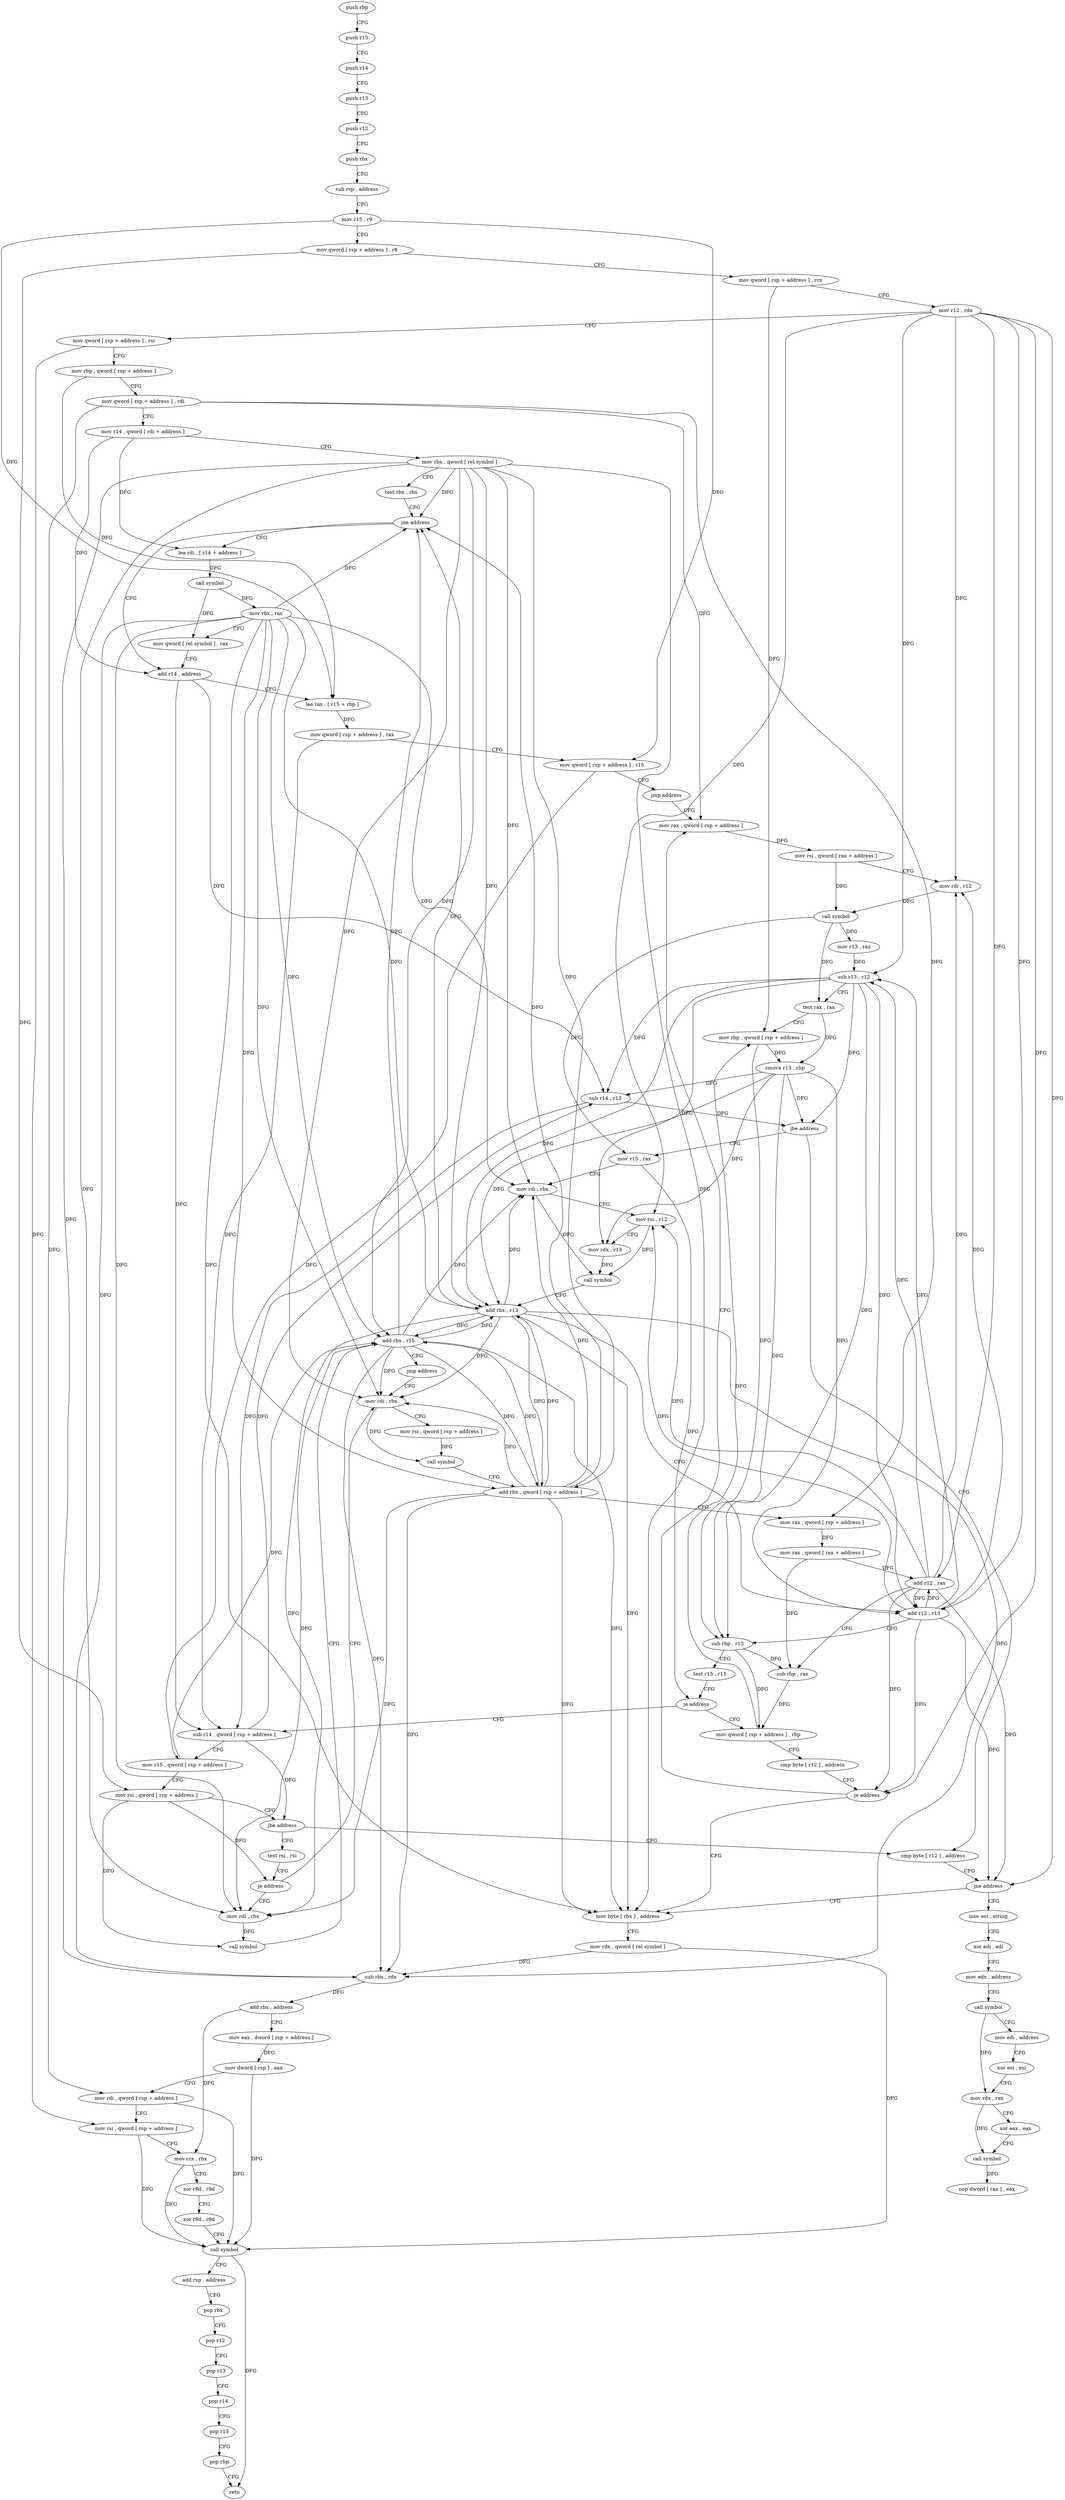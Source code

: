 digraph "func" {
"4254112" [label = "push rbp" ]
"4254113" [label = "push r15" ]
"4254115" [label = "push r14" ]
"4254117" [label = "push r13" ]
"4254119" [label = "push r12" ]
"4254121" [label = "push rbx" ]
"4254122" [label = "sub rsp , address" ]
"4254126" [label = "mov r15 , r9" ]
"4254129" [label = "mov qword [ rsp + address ] , r8" ]
"4254134" [label = "mov qword [ rsp + address ] , rcx" ]
"4254139" [label = "mov r12 , rdx" ]
"4254142" [label = "mov qword [ rsp + address ] , rsi" ]
"4254147" [label = "mov rbp , qword [ rsp + address ]" ]
"4254152" [label = "mov qword [ rsp + address ] , rdi" ]
"4254157" [label = "mov r14 , qword [ rdi + address ]" ]
"4254161" [label = "mov rbx , qword [ rel symbol ]" ]
"4254168" [label = "test rbx , rbx" ]
"4254171" [label = "jne address" ]
"4254192" [label = "add r14 , address" ]
"4254173" [label = "lea rdi , [ r14 + address ]" ]
"4254196" [label = "lea rax , [ r15 + rbp ]" ]
"4254200" [label = "mov qword [ rsp + address ] , rax" ]
"4254205" [label = "mov qword [ rsp + address ] , r15" ]
"4254210" [label = "jmp address" ]
"4254269" [label = "mov rax , qword [ rsp + address ]" ]
"4254177" [label = "call symbol" ]
"4254182" [label = "mov rbx , rax" ]
"4254185" [label = "mov qword [ rel symbol ] , rax" ]
"4254274" [label = "mov rsi , qword [ rax + address ]" ]
"4254278" [label = "mov rdi , r12" ]
"4254281" [label = "call symbol" ]
"4254286" [label = "mov r13 , rax" ]
"4254289" [label = "sub r13 , r12" ]
"4254292" [label = "test rax , rax" ]
"4254295" [label = "mov rbp , qword [ rsp + address ]" ]
"4254300" [label = "cmove r13 , rbp" ]
"4254304" [label = "sub r14 , r13" ]
"4254307" [label = "jbe address" ]
"4254382" [label = "cmp byte [ r12 ] , address" ]
"4254309" [label = "mov r15 , rax" ]
"4254387" [label = "jne address" ]
"4254455" [label = "mov esi , string" ]
"4254389" [label = "mov byte [ rbx ] , address" ]
"4254312" [label = "mov rdi , rbx" ]
"4254315" [label = "mov rsi , r12" ]
"4254318" [label = "mov rdx , r13" ]
"4254321" [label = "call symbol" ]
"4254326" [label = "add rbx , r13" ]
"4254329" [label = "add r12 , r13" ]
"4254332" [label = "sub rbp , r13" ]
"4254335" [label = "test r15 , r15" ]
"4254338" [label = "je address" ]
"4254257" [label = "mov qword [ rsp + address ] , rbp" ]
"4254340" [label = "sub r14 , qword [ rsp + address ]" ]
"4254460" [label = "xor edi , edi" ]
"4254462" [label = "mov edx , address" ]
"4254467" [label = "call symbol" ]
"4254472" [label = "mov edi , address" ]
"4254477" [label = "xor esi , esi" ]
"4254479" [label = "mov rdx , rax" ]
"4254482" [label = "xor eax , eax" ]
"4254484" [label = "call symbol" ]
"4254489" [label = "nop dword [ rax ] , eax" ]
"4254392" [label = "mov rdx , qword [ rel symbol ]" ]
"4254399" [label = "sub rbx , rdx" ]
"4254402" [label = "add rbx , address" ]
"4254406" [label = "mov eax , dword [ rsp + address ]" ]
"4254413" [label = "mov dword [ rsp ] , eax" ]
"4254416" [label = "mov rdi , qword [ rsp + address ]" ]
"4254421" [label = "mov rsi , qword [ rsp + address ]" ]
"4254426" [label = "mov rcx , rbx" ]
"4254429" [label = "xor r8d , r8d" ]
"4254432" [label = "xor r9d , r9d" ]
"4254435" [label = "call symbol" ]
"4254440" [label = "add rsp , address" ]
"4254444" [label = "pop rbx" ]
"4254445" [label = "pop r12" ]
"4254447" [label = "pop r13" ]
"4254449" [label = "pop r14" ]
"4254451" [label = "pop r15" ]
"4254453" [label = "pop rbp" ]
"4254454" [label = "retn" ]
"4254262" [label = "cmp byte [ r12 ] , address" ]
"4254267" [label = "je address" ]
"4254345" [label = "mov r15 , qword [ rsp + address ]" ]
"4254350" [label = "mov rsi , qword [ rsp + address ]" ]
"4254355" [label = "jbe address" ]
"4254357" [label = "test rsi , rsi" ]
"4254360" [label = "je address" ]
"4254224" [label = "mov rdi , rbx" ]
"4254366" [label = "mov rdi , rbx" ]
"4254227" [label = "mov rsi , qword [ rsp + address ]" ]
"4254232" [label = "call symbol" ]
"4254237" [label = "add rbx , qword [ rsp + address ]" ]
"4254242" [label = "mov rax , qword [ rsp + address ]" ]
"4254247" [label = "mov rax , qword [ rax + address ]" ]
"4254251" [label = "add r12 , rax" ]
"4254254" [label = "sub rbp , rax" ]
"4254369" [label = "call symbol" ]
"4254374" [label = "add rbx , r15" ]
"4254377" [label = "jmp address" ]
"4254112" -> "4254113" [ label = "CFG" ]
"4254113" -> "4254115" [ label = "CFG" ]
"4254115" -> "4254117" [ label = "CFG" ]
"4254117" -> "4254119" [ label = "CFG" ]
"4254119" -> "4254121" [ label = "CFG" ]
"4254121" -> "4254122" [ label = "CFG" ]
"4254122" -> "4254126" [ label = "CFG" ]
"4254126" -> "4254129" [ label = "CFG" ]
"4254126" -> "4254196" [ label = "DFG" ]
"4254126" -> "4254205" [ label = "DFG" ]
"4254129" -> "4254134" [ label = "CFG" ]
"4254129" -> "4254350" [ label = "DFG" ]
"4254134" -> "4254139" [ label = "CFG" ]
"4254134" -> "4254295" [ label = "DFG" ]
"4254139" -> "4254142" [ label = "CFG" ]
"4254139" -> "4254278" [ label = "DFG" ]
"4254139" -> "4254289" [ label = "DFG" ]
"4254139" -> "4254387" [ label = "DFG" ]
"4254139" -> "4254315" [ label = "DFG" ]
"4254139" -> "4254329" [ label = "DFG" ]
"4254139" -> "4254267" [ label = "DFG" ]
"4254139" -> "4254251" [ label = "DFG" ]
"4254142" -> "4254147" [ label = "CFG" ]
"4254142" -> "4254421" [ label = "DFG" ]
"4254147" -> "4254152" [ label = "CFG" ]
"4254147" -> "4254196" [ label = "DFG" ]
"4254152" -> "4254157" [ label = "CFG" ]
"4254152" -> "4254269" [ label = "DFG" ]
"4254152" -> "4254416" [ label = "DFG" ]
"4254152" -> "4254242" [ label = "DFG" ]
"4254157" -> "4254161" [ label = "CFG" ]
"4254157" -> "4254192" [ label = "DFG" ]
"4254157" -> "4254173" [ label = "DFG" ]
"4254161" -> "4254168" [ label = "CFG" ]
"4254161" -> "4254171" [ label = "DFG" ]
"4254161" -> "4254312" [ label = "DFG" ]
"4254161" -> "4254326" [ label = "DFG" ]
"4254161" -> "4254389" [ label = "DFG" ]
"4254161" -> "4254399" [ label = "DFG" ]
"4254161" -> "4254224" [ label = "DFG" ]
"4254161" -> "4254237" [ label = "DFG" ]
"4254161" -> "4254366" [ label = "DFG" ]
"4254161" -> "4254374" [ label = "DFG" ]
"4254168" -> "4254171" [ label = "CFG" ]
"4254171" -> "4254192" [ label = "CFG" ]
"4254171" -> "4254173" [ label = "CFG" ]
"4254192" -> "4254196" [ label = "CFG" ]
"4254192" -> "4254304" [ label = "DFG" ]
"4254192" -> "4254340" [ label = "DFG" ]
"4254173" -> "4254177" [ label = "DFG" ]
"4254196" -> "4254200" [ label = "DFG" ]
"4254200" -> "4254205" [ label = "CFG" ]
"4254200" -> "4254340" [ label = "DFG" ]
"4254205" -> "4254210" [ label = "CFG" ]
"4254205" -> "4254345" [ label = "DFG" ]
"4254210" -> "4254269" [ label = "CFG" ]
"4254269" -> "4254274" [ label = "DFG" ]
"4254177" -> "4254182" [ label = "DFG" ]
"4254177" -> "4254185" [ label = "DFG" ]
"4254182" -> "4254185" [ label = "CFG" ]
"4254182" -> "4254171" [ label = "DFG" ]
"4254182" -> "4254312" [ label = "DFG" ]
"4254182" -> "4254326" [ label = "DFG" ]
"4254182" -> "4254389" [ label = "DFG" ]
"4254182" -> "4254399" [ label = "DFG" ]
"4254182" -> "4254224" [ label = "DFG" ]
"4254182" -> "4254237" [ label = "DFG" ]
"4254182" -> "4254366" [ label = "DFG" ]
"4254182" -> "4254374" [ label = "DFG" ]
"4254185" -> "4254192" [ label = "CFG" ]
"4254274" -> "4254278" [ label = "CFG" ]
"4254274" -> "4254281" [ label = "DFG" ]
"4254278" -> "4254281" [ label = "DFG" ]
"4254281" -> "4254286" [ label = "DFG" ]
"4254281" -> "4254292" [ label = "DFG" ]
"4254281" -> "4254309" [ label = "DFG" ]
"4254286" -> "4254289" [ label = "DFG" ]
"4254289" -> "4254292" [ label = "CFG" ]
"4254289" -> "4254304" [ label = "DFG" ]
"4254289" -> "4254307" [ label = "DFG" ]
"4254289" -> "4254318" [ label = "DFG" ]
"4254289" -> "4254326" [ label = "DFG" ]
"4254289" -> "4254329" [ label = "DFG" ]
"4254289" -> "4254332" [ label = "DFG" ]
"4254292" -> "4254295" [ label = "CFG" ]
"4254292" -> "4254300" [ label = "DFG" ]
"4254295" -> "4254300" [ label = "DFG" ]
"4254295" -> "4254332" [ label = "DFG" ]
"4254300" -> "4254304" [ label = "DFG" ]
"4254300" -> "4254307" [ label = "DFG" ]
"4254300" -> "4254318" [ label = "DFG" ]
"4254300" -> "4254326" [ label = "DFG" ]
"4254300" -> "4254329" [ label = "DFG" ]
"4254300" -> "4254332" [ label = "DFG" ]
"4254304" -> "4254307" [ label = "DFG" ]
"4254304" -> "4254340" [ label = "DFG" ]
"4254307" -> "4254382" [ label = "CFG" ]
"4254307" -> "4254309" [ label = "CFG" ]
"4254382" -> "4254387" [ label = "CFG" ]
"4254309" -> "4254312" [ label = "CFG" ]
"4254309" -> "4254338" [ label = "DFG" ]
"4254387" -> "4254455" [ label = "CFG" ]
"4254387" -> "4254389" [ label = "CFG" ]
"4254455" -> "4254460" [ label = "CFG" ]
"4254389" -> "4254392" [ label = "CFG" ]
"4254312" -> "4254315" [ label = "CFG" ]
"4254312" -> "4254321" [ label = "DFG" ]
"4254315" -> "4254318" [ label = "CFG" ]
"4254315" -> "4254321" [ label = "DFG" ]
"4254318" -> "4254321" [ label = "DFG" ]
"4254321" -> "4254326" [ label = "CFG" ]
"4254326" -> "4254329" [ label = "CFG" ]
"4254326" -> "4254171" [ label = "DFG" ]
"4254326" -> "4254312" [ label = "DFG" ]
"4254326" -> "4254389" [ label = "DFG" ]
"4254326" -> "4254399" [ label = "DFG" ]
"4254326" -> "4254224" [ label = "DFG" ]
"4254326" -> "4254237" [ label = "DFG" ]
"4254326" -> "4254366" [ label = "DFG" ]
"4254326" -> "4254374" [ label = "DFG" ]
"4254329" -> "4254332" [ label = "CFG" ]
"4254329" -> "4254278" [ label = "DFG" ]
"4254329" -> "4254289" [ label = "DFG" ]
"4254329" -> "4254387" [ label = "DFG" ]
"4254329" -> "4254315" [ label = "DFG" ]
"4254329" -> "4254267" [ label = "DFG" ]
"4254329" -> "4254251" [ label = "DFG" ]
"4254332" -> "4254335" [ label = "CFG" ]
"4254332" -> "4254257" [ label = "DFG" ]
"4254332" -> "4254254" [ label = "DFG" ]
"4254335" -> "4254338" [ label = "CFG" ]
"4254338" -> "4254257" [ label = "CFG" ]
"4254338" -> "4254340" [ label = "CFG" ]
"4254257" -> "4254262" [ label = "CFG" ]
"4254257" -> "4254295" [ label = "DFG" ]
"4254340" -> "4254345" [ label = "CFG" ]
"4254340" -> "4254304" [ label = "DFG" ]
"4254340" -> "4254355" [ label = "DFG" ]
"4254460" -> "4254462" [ label = "CFG" ]
"4254462" -> "4254467" [ label = "CFG" ]
"4254467" -> "4254472" [ label = "CFG" ]
"4254467" -> "4254479" [ label = "DFG" ]
"4254472" -> "4254477" [ label = "CFG" ]
"4254477" -> "4254479" [ label = "CFG" ]
"4254479" -> "4254482" [ label = "CFG" ]
"4254479" -> "4254484" [ label = "DFG" ]
"4254482" -> "4254484" [ label = "CFG" ]
"4254484" -> "4254489" [ label = "DFG" ]
"4254392" -> "4254399" [ label = "DFG" ]
"4254392" -> "4254435" [ label = "DFG" ]
"4254399" -> "4254402" [ label = "DFG" ]
"4254402" -> "4254406" [ label = "CFG" ]
"4254402" -> "4254426" [ label = "DFG" ]
"4254406" -> "4254413" [ label = "DFG" ]
"4254413" -> "4254416" [ label = "CFG" ]
"4254413" -> "4254435" [ label = "DFG" ]
"4254416" -> "4254421" [ label = "CFG" ]
"4254416" -> "4254435" [ label = "DFG" ]
"4254421" -> "4254426" [ label = "CFG" ]
"4254421" -> "4254435" [ label = "DFG" ]
"4254426" -> "4254429" [ label = "CFG" ]
"4254426" -> "4254435" [ label = "DFG" ]
"4254429" -> "4254432" [ label = "CFG" ]
"4254432" -> "4254435" [ label = "CFG" ]
"4254435" -> "4254440" [ label = "CFG" ]
"4254435" -> "4254454" [ label = "DFG" ]
"4254440" -> "4254444" [ label = "CFG" ]
"4254444" -> "4254445" [ label = "CFG" ]
"4254445" -> "4254447" [ label = "CFG" ]
"4254447" -> "4254449" [ label = "CFG" ]
"4254449" -> "4254451" [ label = "CFG" ]
"4254451" -> "4254453" [ label = "CFG" ]
"4254453" -> "4254454" [ label = "CFG" ]
"4254262" -> "4254267" [ label = "CFG" ]
"4254267" -> "4254389" [ label = "CFG" ]
"4254267" -> "4254269" [ label = "CFG" ]
"4254345" -> "4254350" [ label = "CFG" ]
"4254345" -> "4254374" [ label = "DFG" ]
"4254350" -> "4254355" [ label = "CFG" ]
"4254350" -> "4254360" [ label = "DFG" ]
"4254350" -> "4254369" [ label = "DFG" ]
"4254355" -> "4254382" [ label = "CFG" ]
"4254355" -> "4254357" [ label = "CFG" ]
"4254357" -> "4254360" [ label = "CFG" ]
"4254360" -> "4254224" [ label = "CFG" ]
"4254360" -> "4254366" [ label = "CFG" ]
"4254224" -> "4254227" [ label = "CFG" ]
"4254224" -> "4254232" [ label = "DFG" ]
"4254366" -> "4254369" [ label = "DFG" ]
"4254227" -> "4254232" [ label = "DFG" ]
"4254232" -> "4254237" [ label = "CFG" ]
"4254237" -> "4254242" [ label = "CFG" ]
"4254237" -> "4254171" [ label = "DFG" ]
"4254237" -> "4254312" [ label = "DFG" ]
"4254237" -> "4254389" [ label = "DFG" ]
"4254237" -> "4254224" [ label = "DFG" ]
"4254237" -> "4254326" [ label = "DFG" ]
"4254237" -> "4254399" [ label = "DFG" ]
"4254237" -> "4254366" [ label = "DFG" ]
"4254237" -> "4254374" [ label = "DFG" ]
"4254242" -> "4254247" [ label = "DFG" ]
"4254247" -> "4254251" [ label = "DFG" ]
"4254247" -> "4254254" [ label = "DFG" ]
"4254251" -> "4254254" [ label = "CFG" ]
"4254251" -> "4254278" [ label = "DFG" ]
"4254251" -> "4254289" [ label = "DFG" ]
"4254251" -> "4254387" [ label = "DFG" ]
"4254251" -> "4254315" [ label = "DFG" ]
"4254251" -> "4254267" [ label = "DFG" ]
"4254251" -> "4254329" [ label = "DFG" ]
"4254254" -> "4254257" [ label = "DFG" ]
"4254369" -> "4254374" [ label = "CFG" ]
"4254374" -> "4254377" [ label = "CFG" ]
"4254374" -> "4254171" [ label = "DFG" ]
"4254374" -> "4254312" [ label = "DFG" ]
"4254374" -> "4254389" [ label = "DFG" ]
"4254374" -> "4254224" [ label = "DFG" ]
"4254374" -> "4254366" [ label = "DFG" ]
"4254374" -> "4254326" [ label = "DFG" ]
"4254374" -> "4254399" [ label = "DFG" ]
"4254374" -> "4254237" [ label = "DFG" ]
"4254377" -> "4254224" [ label = "CFG" ]
}
